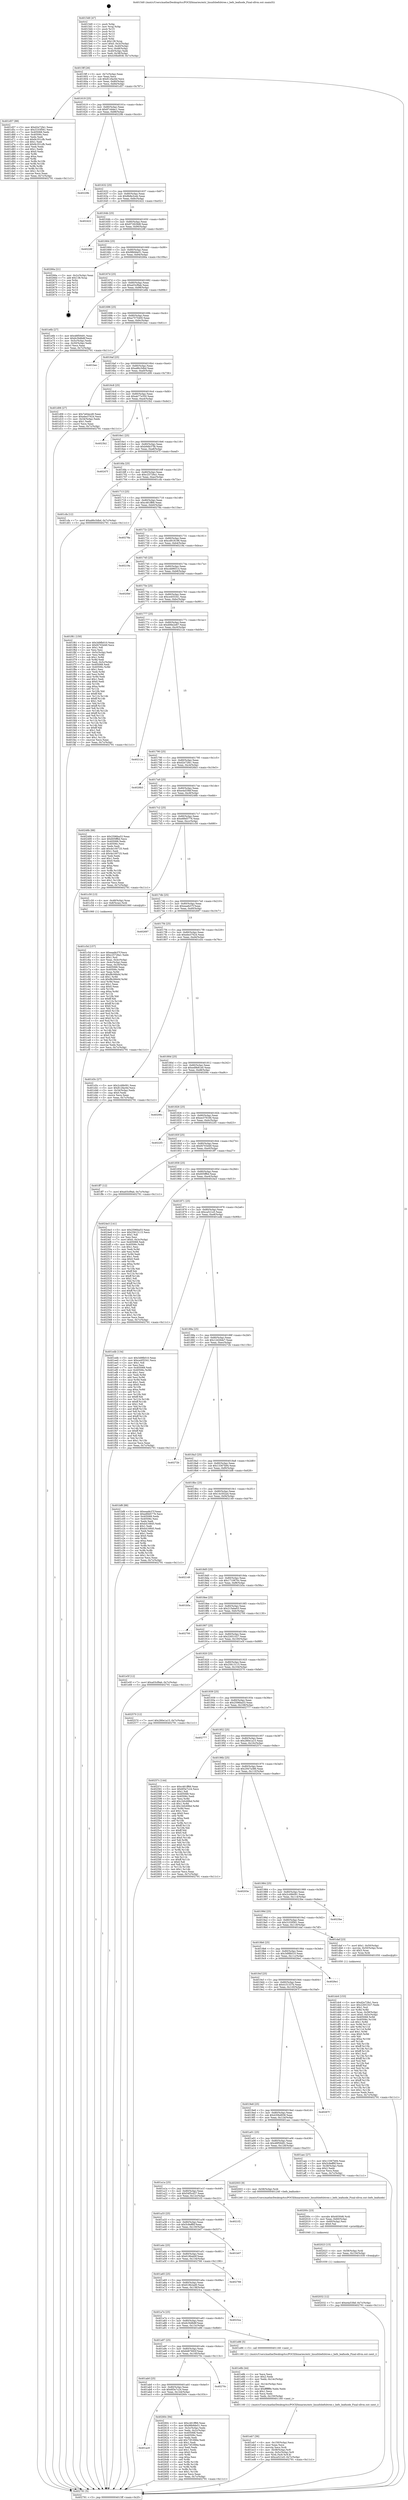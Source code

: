 digraph "0x4015d0" {
  label = "0x4015d0 (/mnt/c/Users/mathe/Desktop/tcc/POCII/binaries/extr_linuxfsbefsbtree.c_befs_leafnode_Final-ollvm.out::main(0))"
  labelloc = "t"
  node[shape=record]

  Entry [label="",width=0.3,height=0.3,shape=circle,fillcolor=black,style=filled]
  "0x4015ff" [label="{
     0x4015ff [26]\l
     | [instrs]\l
     &nbsp;&nbsp;0x4015ff \<+3\>: mov -0x7c(%rbp),%eax\l
     &nbsp;&nbsp;0x401602 \<+2\>: mov %eax,%ecx\l
     &nbsp;&nbsp;0x401604 \<+6\>: sub $0x812fac6d,%ecx\l
     &nbsp;&nbsp;0x40160a \<+3\>: mov %eax,-0x80(%rbp)\l
     &nbsp;&nbsp;0x40160d \<+6\>: mov %ecx,-0x84(%rbp)\l
     &nbsp;&nbsp;0x401613 \<+6\>: je 0000000000401d57 \<main+0x787\>\l
  }"]
  "0x401d57" [label="{
     0x401d57 [88]\l
     | [instrs]\l
     &nbsp;&nbsp;0x401d57 \<+5\>: mov $0xd2e72fe1,%eax\l
     &nbsp;&nbsp;0x401d5c \<+5\>: mov $0x3103f561,%ecx\l
     &nbsp;&nbsp;0x401d61 \<+7\>: mov 0x405068,%edx\l
     &nbsp;&nbsp;0x401d68 \<+7\>: mov 0x40506c,%esi\l
     &nbsp;&nbsp;0x401d6f \<+2\>: mov %edx,%edi\l
     &nbsp;&nbsp;0x401d71 \<+6\>: sub $0x9c351cfb,%edi\l
     &nbsp;&nbsp;0x401d77 \<+3\>: sub $0x1,%edi\l
     &nbsp;&nbsp;0x401d7a \<+6\>: add $0x9c351cfb,%edi\l
     &nbsp;&nbsp;0x401d80 \<+3\>: imul %edi,%edx\l
     &nbsp;&nbsp;0x401d83 \<+3\>: and $0x1,%edx\l
     &nbsp;&nbsp;0x401d86 \<+3\>: cmp $0x0,%edx\l
     &nbsp;&nbsp;0x401d89 \<+4\>: sete %r8b\l
     &nbsp;&nbsp;0x401d8d \<+3\>: cmp $0xa,%esi\l
     &nbsp;&nbsp;0x401d90 \<+4\>: setl %r9b\l
     &nbsp;&nbsp;0x401d94 \<+3\>: mov %r8b,%r10b\l
     &nbsp;&nbsp;0x401d97 \<+3\>: and %r9b,%r10b\l
     &nbsp;&nbsp;0x401d9a \<+3\>: xor %r9b,%r8b\l
     &nbsp;&nbsp;0x401d9d \<+3\>: or %r8b,%r10b\l
     &nbsp;&nbsp;0x401da0 \<+4\>: test $0x1,%r10b\l
     &nbsp;&nbsp;0x401da4 \<+3\>: cmovne %ecx,%eax\l
     &nbsp;&nbsp;0x401da7 \<+3\>: mov %eax,-0x7c(%rbp)\l
     &nbsp;&nbsp;0x401daa \<+5\>: jmp 0000000000402791 \<main+0x11c1\>\l
  }"]
  "0x401619" [label="{
     0x401619 [25]\l
     | [instrs]\l
     &nbsp;&nbsp;0x401619 \<+5\>: jmp 000000000040161e \<main+0x4e\>\l
     &nbsp;&nbsp;0x40161e \<+3\>: mov -0x80(%rbp),%eax\l
     &nbsp;&nbsp;0x401621 \<+5\>: sub $0x87c6dec1,%eax\l
     &nbsp;&nbsp;0x401626 \<+6\>: mov %eax,-0x88(%rbp)\l
     &nbsp;&nbsp;0x40162c \<+6\>: je 000000000040229b \<main+0xccb\>\l
  }"]
  Exit [label="",width=0.3,height=0.3,shape=circle,fillcolor=black,style=filled,peripheries=2]
  "0x40229b" [label="{
     0x40229b\l
  }", style=dashed]
  "0x401632" [label="{
     0x401632 [25]\l
     | [instrs]\l
     &nbsp;&nbsp;0x401632 \<+5\>: jmp 0000000000401637 \<main+0x67\>\l
     &nbsp;&nbsp;0x401637 \<+3\>: mov -0x80(%rbp),%eax\l
     &nbsp;&nbsp;0x40163a \<+5\>: sub $0x8b8e3ceb,%eax\l
     &nbsp;&nbsp;0x40163f \<+6\>: mov %eax,-0x8c(%rbp)\l
     &nbsp;&nbsp;0x401645 \<+6\>: je 0000000000402422 \<main+0xe52\>\l
  }"]
  "0x401ac9" [label="{
     0x401ac9\l
  }", style=dashed]
  "0x402422" [label="{
     0x402422\l
  }", style=dashed]
  "0x40164b" [label="{
     0x40164b [25]\l
     | [instrs]\l
     &nbsp;&nbsp;0x40164b \<+5\>: jmp 0000000000401650 \<main+0x80\>\l
     &nbsp;&nbsp;0x401650 \<+3\>: mov -0x80(%rbp),%eax\l
     &nbsp;&nbsp;0x401653 \<+5\>: sub $0x972829d8,%eax\l
     &nbsp;&nbsp;0x401658 \<+6\>: mov %eax,-0x90(%rbp)\l
     &nbsp;&nbsp;0x40165e \<+6\>: je 000000000040228f \<main+0xcbf\>\l
  }"]
  "0x40260c" [label="{
     0x40260c [94]\l
     | [instrs]\l
     &nbsp;&nbsp;0x40260c \<+5\>: mov $0xc461ff66,%eax\l
     &nbsp;&nbsp;0x402611 \<+5\>: mov $0x98b9de51,%ecx\l
     &nbsp;&nbsp;0x402616 \<+3\>: mov -0x3c(%rbp),%edx\l
     &nbsp;&nbsp;0x402619 \<+3\>: mov %edx,-0x2c(%rbp)\l
     &nbsp;&nbsp;0x40261c \<+7\>: mov 0x405068,%edx\l
     &nbsp;&nbsp;0x402623 \<+7\>: mov 0x40506c,%esi\l
     &nbsp;&nbsp;0x40262a \<+2\>: mov %edx,%edi\l
     &nbsp;&nbsp;0x40262c \<+6\>: add $0x73f1996e,%edi\l
     &nbsp;&nbsp;0x402632 \<+3\>: sub $0x1,%edi\l
     &nbsp;&nbsp;0x402635 \<+6\>: sub $0x73f1996e,%edi\l
     &nbsp;&nbsp;0x40263b \<+3\>: imul %edi,%edx\l
     &nbsp;&nbsp;0x40263e \<+3\>: and $0x1,%edx\l
     &nbsp;&nbsp;0x402641 \<+3\>: cmp $0x0,%edx\l
     &nbsp;&nbsp;0x402644 \<+4\>: sete %r8b\l
     &nbsp;&nbsp;0x402648 \<+3\>: cmp $0xa,%esi\l
     &nbsp;&nbsp;0x40264b \<+4\>: setl %r9b\l
     &nbsp;&nbsp;0x40264f \<+3\>: mov %r8b,%r10b\l
     &nbsp;&nbsp;0x402652 \<+3\>: and %r9b,%r10b\l
     &nbsp;&nbsp;0x402655 \<+3\>: xor %r9b,%r8b\l
     &nbsp;&nbsp;0x402658 \<+3\>: or %r8b,%r10b\l
     &nbsp;&nbsp;0x40265b \<+4\>: test $0x1,%r10b\l
     &nbsp;&nbsp;0x40265f \<+3\>: cmovne %ecx,%eax\l
     &nbsp;&nbsp;0x402662 \<+3\>: mov %eax,-0x7c(%rbp)\l
     &nbsp;&nbsp;0x402665 \<+5\>: jmp 0000000000402791 \<main+0x11c1\>\l
  }"]
  "0x40228f" [label="{
     0x40228f\l
  }", style=dashed]
  "0x401664" [label="{
     0x401664 [25]\l
     | [instrs]\l
     &nbsp;&nbsp;0x401664 \<+5\>: jmp 0000000000401669 \<main+0x99\>\l
     &nbsp;&nbsp;0x401669 \<+3\>: mov -0x80(%rbp),%eax\l
     &nbsp;&nbsp;0x40166c \<+5\>: sub $0x98b9de51,%eax\l
     &nbsp;&nbsp;0x401671 \<+6\>: mov %eax,-0x94(%rbp)\l
     &nbsp;&nbsp;0x401677 \<+6\>: je 000000000040266a \<main+0x109a\>\l
  }"]
  "0x401ab0" [label="{
     0x401ab0 [25]\l
     | [instrs]\l
     &nbsp;&nbsp;0x401ab0 \<+5\>: jmp 0000000000401ab5 \<main+0x4e5\>\l
     &nbsp;&nbsp;0x401ab5 \<+3\>: mov -0x80(%rbp),%eax\l
     &nbsp;&nbsp;0x401ab8 \<+5\>: sub $0x6f3e7c24,%eax\l
     &nbsp;&nbsp;0x401abd \<+6\>: mov %eax,-0x144(%rbp)\l
     &nbsp;&nbsp;0x401ac3 \<+6\>: je 000000000040260c \<main+0x103c\>\l
  }"]
  "0x40266a" [label="{
     0x40266a [21]\l
     | [instrs]\l
     &nbsp;&nbsp;0x40266a \<+3\>: mov -0x2c(%rbp),%eax\l
     &nbsp;&nbsp;0x40266d \<+7\>: add $0x138,%rsp\l
     &nbsp;&nbsp;0x402674 \<+1\>: pop %rbx\l
     &nbsp;&nbsp;0x402675 \<+2\>: pop %r12\l
     &nbsp;&nbsp;0x402677 \<+2\>: pop %r13\l
     &nbsp;&nbsp;0x402679 \<+2\>: pop %r14\l
     &nbsp;&nbsp;0x40267b \<+2\>: pop %r15\l
     &nbsp;&nbsp;0x40267d \<+1\>: pop %rbp\l
     &nbsp;&nbsp;0x40267e \<+1\>: ret\l
  }"]
  "0x40167d" [label="{
     0x40167d [25]\l
     | [instrs]\l
     &nbsp;&nbsp;0x40167d \<+5\>: jmp 0000000000401682 \<main+0xb2\>\l
     &nbsp;&nbsp;0x401682 \<+3\>: mov -0x80(%rbp),%eax\l
     &nbsp;&nbsp;0x401685 \<+5\>: sub $0xa03cf9ab,%eax\l
     &nbsp;&nbsp;0x40168a \<+6\>: mov %eax,-0x98(%rbp)\l
     &nbsp;&nbsp;0x401690 \<+6\>: je 0000000000401e6b \<main+0x89b\>\l
  }"]
  "0x40270c" [label="{
     0x40270c\l
  }", style=dashed]
  "0x401e6b" [label="{
     0x401e6b [27]\l
     | [instrs]\l
     &nbsp;&nbsp;0x401e6b \<+5\>: mov $0x48f59491,%eax\l
     &nbsp;&nbsp;0x401e70 \<+5\>: mov $0x6c5b8b8f,%ecx\l
     &nbsp;&nbsp;0x401e75 \<+3\>: mov -0x5c(%rbp),%edx\l
     &nbsp;&nbsp;0x401e78 \<+3\>: cmp -0x50(%rbp),%edx\l
     &nbsp;&nbsp;0x401e7b \<+3\>: cmovl %ecx,%eax\l
     &nbsp;&nbsp;0x401e7e \<+3\>: mov %eax,-0x7c(%rbp)\l
     &nbsp;&nbsp;0x401e81 \<+5\>: jmp 0000000000402791 \<main+0x11c1\>\l
  }"]
  "0x401696" [label="{
     0x401696 [25]\l
     | [instrs]\l
     &nbsp;&nbsp;0x401696 \<+5\>: jmp 000000000040169b \<main+0xcb\>\l
     &nbsp;&nbsp;0x40169b \<+3\>: mov -0x80(%rbp),%eax\l
     &nbsp;&nbsp;0x40169e \<+5\>: sub $0xa7575400,%eax\l
     &nbsp;&nbsp;0x4016a3 \<+6\>: mov %eax,-0x9c(%rbp)\l
     &nbsp;&nbsp;0x4016a9 \<+6\>: je 0000000000401bec \<main+0x61c\>\l
  }"]
  "0x402032" [label="{
     0x402032 [12]\l
     | [instrs]\l
     &nbsp;&nbsp;0x402032 \<+7\>: movl $0xe4a53fef,-0x7c(%rbp)\l
     &nbsp;&nbsp;0x402039 \<+5\>: jmp 0000000000402791 \<main+0x11c1\>\l
  }"]
  "0x401bec" [label="{
     0x401bec\l
  }", style=dashed]
  "0x4016af" [label="{
     0x4016af [25]\l
     | [instrs]\l
     &nbsp;&nbsp;0x4016af \<+5\>: jmp 00000000004016b4 \<main+0xe4\>\l
     &nbsp;&nbsp;0x4016b4 \<+3\>: mov -0x80(%rbp),%eax\l
     &nbsp;&nbsp;0x4016b7 \<+5\>: sub $0xa86c5dbd,%eax\l
     &nbsp;&nbsp;0x4016bc \<+6\>: mov %eax,-0xa0(%rbp)\l
     &nbsp;&nbsp;0x4016c2 \<+6\>: je 0000000000401d06 \<main+0x736\>\l
  }"]
  "0x402023" [label="{
     0x402023 [15]\l
     | [instrs]\l
     &nbsp;&nbsp;0x402023 \<+4\>: mov -0x58(%rbp),%rdi\l
     &nbsp;&nbsp;0x402027 \<+6\>: mov %eax,-0x154(%rbp)\l
     &nbsp;&nbsp;0x40202d \<+5\>: call 0000000000401030 \<free@plt\>\l
     | [calls]\l
     &nbsp;&nbsp;0x401030 \{1\} (unknown)\l
  }"]
  "0x401d06" [label="{
     0x401d06 [27]\l
     | [instrs]\l
     &nbsp;&nbsp;0x401d06 \<+5\>: mov $0x7e64ecd0,%eax\l
     &nbsp;&nbsp;0x401d0b \<+5\>: mov $0xebe37624,%ecx\l
     &nbsp;&nbsp;0x401d10 \<+3\>: mov -0x34(%rbp),%edx\l
     &nbsp;&nbsp;0x401d13 \<+3\>: cmp $0x1,%edx\l
     &nbsp;&nbsp;0x401d16 \<+3\>: cmovl %ecx,%eax\l
     &nbsp;&nbsp;0x401d19 \<+3\>: mov %eax,-0x7c(%rbp)\l
     &nbsp;&nbsp;0x401d1c \<+5\>: jmp 0000000000402791 \<main+0x11c1\>\l
  }"]
  "0x4016c8" [label="{
     0x4016c8 [25]\l
     | [instrs]\l
     &nbsp;&nbsp;0x4016c8 \<+5\>: jmp 00000000004016cd \<main+0xfd\>\l
     &nbsp;&nbsp;0x4016cd \<+3\>: mov -0x80(%rbp),%eax\l
     &nbsp;&nbsp;0x4016d0 \<+5\>: sub $0xab77e350,%eax\l
     &nbsp;&nbsp;0x4016d5 \<+6\>: mov %eax,-0xa4(%rbp)\l
     &nbsp;&nbsp;0x4016db \<+6\>: je 00000000004023b2 \<main+0xde2\>\l
  }"]
  "0x40200c" [label="{
     0x40200c [23]\l
     | [instrs]\l
     &nbsp;&nbsp;0x40200c \<+10\>: movabs $0x4030d6,%rdi\l
     &nbsp;&nbsp;0x402016 \<+3\>: mov %eax,-0x60(%rbp)\l
     &nbsp;&nbsp;0x402019 \<+3\>: mov -0x60(%rbp),%esi\l
     &nbsp;&nbsp;0x40201c \<+2\>: mov $0x0,%al\l
     &nbsp;&nbsp;0x40201e \<+5\>: call 0000000000401040 \<printf@plt\>\l
     | [calls]\l
     &nbsp;&nbsp;0x401040 \{1\} (unknown)\l
  }"]
  "0x4023b2" [label="{
     0x4023b2\l
  }", style=dashed]
  "0x4016e1" [label="{
     0x4016e1 [25]\l
     | [instrs]\l
     &nbsp;&nbsp;0x4016e1 \<+5\>: jmp 00000000004016e6 \<main+0x116\>\l
     &nbsp;&nbsp;0x4016e6 \<+3\>: mov -0x80(%rbp),%eax\l
     &nbsp;&nbsp;0x4016e9 \<+5\>: sub $0xb9db37fb,%eax\l
     &nbsp;&nbsp;0x4016ee \<+6\>: mov %eax,-0xa8(%rbp)\l
     &nbsp;&nbsp;0x4016f4 \<+6\>: je 000000000040247f \<main+0xeaf\>\l
  }"]
  "0x401eb7" [label="{
     0x401eb7 [36]\l
     | [instrs]\l
     &nbsp;&nbsp;0x401eb7 \<+6\>: mov -0x150(%rbp),%ecx\l
     &nbsp;&nbsp;0x401ebd \<+3\>: imul %eax,%ecx\l
     &nbsp;&nbsp;0x401ec0 \<+3\>: movslq %ecx,%rdi\l
     &nbsp;&nbsp;0x401ec3 \<+4\>: mov -0x58(%rbp),%r8\l
     &nbsp;&nbsp;0x401ec7 \<+4\>: movslq -0x5c(%rbp),%r9\l
     &nbsp;&nbsp;0x401ecb \<+4\>: mov %rdi,(%r8,%r9,8)\l
     &nbsp;&nbsp;0x401ecf \<+7\>: movl $0xca521e5,-0x7c(%rbp)\l
     &nbsp;&nbsp;0x401ed6 \<+5\>: jmp 0000000000402791 \<main+0x11c1\>\l
  }"]
  "0x40247f" [label="{
     0x40247f\l
  }", style=dashed]
  "0x4016fa" [label="{
     0x4016fa [25]\l
     | [instrs]\l
     &nbsp;&nbsp;0x4016fa \<+5\>: jmp 00000000004016ff \<main+0x12f\>\l
     &nbsp;&nbsp;0x4016ff \<+3\>: mov -0x80(%rbp),%eax\l
     &nbsp;&nbsp;0x401702 \<+5\>: sub $0xc25726a1,%eax\l
     &nbsp;&nbsp;0x401707 \<+6\>: mov %eax,-0xac(%rbp)\l
     &nbsp;&nbsp;0x40170d \<+6\>: je 0000000000401cfa \<main+0x72a\>\l
  }"]
  "0x401e8b" [label="{
     0x401e8b [44]\l
     | [instrs]\l
     &nbsp;&nbsp;0x401e8b \<+2\>: xor %ecx,%ecx\l
     &nbsp;&nbsp;0x401e8d \<+5\>: mov $0x2,%edx\l
     &nbsp;&nbsp;0x401e92 \<+6\>: mov %edx,-0x14c(%rbp)\l
     &nbsp;&nbsp;0x401e98 \<+1\>: cltd\l
     &nbsp;&nbsp;0x401e99 \<+6\>: mov -0x14c(%rbp),%esi\l
     &nbsp;&nbsp;0x401e9f \<+2\>: idiv %esi\l
     &nbsp;&nbsp;0x401ea1 \<+6\>: imul $0xfffffffe,%edx,%edx\l
     &nbsp;&nbsp;0x401ea7 \<+3\>: sub $0x1,%ecx\l
     &nbsp;&nbsp;0x401eaa \<+2\>: sub %ecx,%edx\l
     &nbsp;&nbsp;0x401eac \<+6\>: mov %edx,-0x150(%rbp)\l
     &nbsp;&nbsp;0x401eb2 \<+5\>: call 0000000000401160 \<next_i\>\l
     | [calls]\l
     &nbsp;&nbsp;0x401160 \{1\} (/mnt/c/Users/mathe/Desktop/tcc/POCII/binaries/extr_linuxfsbefsbtree.c_befs_leafnode_Final-ollvm.out::next_i)\l
  }"]
  "0x401cfa" [label="{
     0x401cfa [12]\l
     | [instrs]\l
     &nbsp;&nbsp;0x401cfa \<+7\>: movl $0xa86c5dbd,-0x7c(%rbp)\l
     &nbsp;&nbsp;0x401d01 \<+5\>: jmp 0000000000402791 \<main+0x11c1\>\l
  }"]
  "0x401713" [label="{
     0x401713 [25]\l
     | [instrs]\l
     &nbsp;&nbsp;0x401713 \<+5\>: jmp 0000000000401718 \<main+0x148\>\l
     &nbsp;&nbsp;0x401718 \<+3\>: mov -0x80(%rbp),%eax\l
     &nbsp;&nbsp;0x40171b \<+5\>: sub $0xc461ff66,%eax\l
     &nbsp;&nbsp;0x401720 \<+6\>: mov %eax,-0xb0(%rbp)\l
     &nbsp;&nbsp;0x401726 \<+6\>: je 000000000040278a \<main+0x11ba\>\l
  }"]
  "0x401a97" [label="{
     0x401a97 [25]\l
     | [instrs]\l
     &nbsp;&nbsp;0x401a97 \<+5\>: jmp 0000000000401a9c \<main+0x4cc\>\l
     &nbsp;&nbsp;0x401a9c \<+3\>: mov -0x80(%rbp),%eax\l
     &nbsp;&nbsp;0x401a9f \<+5\>: sub $0x6d67692f,%eax\l
     &nbsp;&nbsp;0x401aa4 \<+6\>: mov %eax,-0x140(%rbp)\l
     &nbsp;&nbsp;0x401aaa \<+6\>: je 000000000040270c \<main+0x113c\>\l
  }"]
  "0x40278a" [label="{
     0x40278a\l
  }", style=dashed]
  "0x40172c" [label="{
     0x40172c [25]\l
     | [instrs]\l
     &nbsp;&nbsp;0x40172c \<+5\>: jmp 0000000000401731 \<main+0x161\>\l
     &nbsp;&nbsp;0x401731 \<+3\>: mov -0x80(%rbp),%eax\l
     &nbsp;&nbsp;0x401734 \<+5\>: sub $0xcd918196,%eax\l
     &nbsp;&nbsp;0x401739 \<+6\>: mov %eax,-0xb4(%rbp)\l
     &nbsp;&nbsp;0x40173f \<+6\>: je 000000000040219a \<main+0xbca\>\l
  }"]
  "0x401e86" [label="{
     0x401e86 [5]\l
     | [instrs]\l
     &nbsp;&nbsp;0x401e86 \<+5\>: call 0000000000401160 \<next_i\>\l
     | [calls]\l
     &nbsp;&nbsp;0x401160 \{1\} (/mnt/c/Users/mathe/Desktop/tcc/POCII/binaries/extr_linuxfsbefsbtree.c_befs_leafnode_Final-ollvm.out::next_i)\l
  }"]
  "0x40219a" [label="{
     0x40219a\l
  }", style=dashed]
  "0x401745" [label="{
     0x401745 [25]\l
     | [instrs]\l
     &nbsp;&nbsp;0x401745 \<+5\>: jmp 000000000040174a \<main+0x17a\>\l
     &nbsp;&nbsp;0x40174a \<+3\>: mov -0x80(%rbp),%eax\l
     &nbsp;&nbsp;0x40174d \<+5\>: sub $0xcdd96514,%eax\l
     &nbsp;&nbsp;0x401752 \<+6\>: mov %eax,-0xb8(%rbp)\l
     &nbsp;&nbsp;0x401758 \<+6\>: je 00000000004020bf \<main+0xaef\>\l
  }"]
  "0x401a7e" [label="{
     0x401a7e [25]\l
     | [instrs]\l
     &nbsp;&nbsp;0x401a7e \<+5\>: jmp 0000000000401a83 \<main+0x4b3\>\l
     &nbsp;&nbsp;0x401a83 \<+3\>: mov -0x80(%rbp),%eax\l
     &nbsp;&nbsp;0x401a86 \<+5\>: sub $0x6c5b8b8f,%eax\l
     &nbsp;&nbsp;0x401a8b \<+6\>: mov %eax,-0x13c(%rbp)\l
     &nbsp;&nbsp;0x401a91 \<+6\>: je 0000000000401e86 \<main+0x8b6\>\l
  }"]
  "0x4020bf" [label="{
     0x4020bf\l
  }", style=dashed]
  "0x40175e" [label="{
     0x40175e [25]\l
     | [instrs]\l
     &nbsp;&nbsp;0x40175e \<+5\>: jmp 0000000000401763 \<main+0x193\>\l
     &nbsp;&nbsp;0x401763 \<+3\>: mov -0x80(%rbp),%eax\l
     &nbsp;&nbsp;0x401766 \<+5\>: sub $0xce455341,%eax\l
     &nbsp;&nbsp;0x40176b \<+6\>: mov %eax,-0xbc(%rbp)\l
     &nbsp;&nbsp;0x401771 \<+6\>: je 0000000000401f61 \<main+0x991\>\l
  }"]
  "0x4023ca" [label="{
     0x4023ca\l
  }", style=dashed]
  "0x401f61" [label="{
     0x401f61 [150]\l
     | [instrs]\l
     &nbsp;&nbsp;0x401f61 \<+5\>: mov $0x3d9fb010,%eax\l
     &nbsp;&nbsp;0x401f66 \<+5\>: mov $0xf4703d49,%ecx\l
     &nbsp;&nbsp;0x401f6b \<+2\>: mov $0x1,%dl\l
     &nbsp;&nbsp;0x401f6d \<+2\>: xor %esi,%esi\l
     &nbsp;&nbsp;0x401f6f \<+3\>: mov -0x5c(%rbp),%edi\l
     &nbsp;&nbsp;0x401f72 \<+3\>: mov %esi,%r8d\l
     &nbsp;&nbsp;0x401f75 \<+4\>: sub $0x1,%r8d\l
     &nbsp;&nbsp;0x401f79 \<+3\>: sub %r8d,%edi\l
     &nbsp;&nbsp;0x401f7c \<+3\>: mov %edi,-0x5c(%rbp)\l
     &nbsp;&nbsp;0x401f7f \<+7\>: mov 0x405068,%edi\l
     &nbsp;&nbsp;0x401f86 \<+8\>: mov 0x40506c,%r8d\l
     &nbsp;&nbsp;0x401f8e \<+3\>: sub $0x1,%esi\l
     &nbsp;&nbsp;0x401f91 \<+3\>: mov %edi,%r9d\l
     &nbsp;&nbsp;0x401f94 \<+3\>: add %esi,%r9d\l
     &nbsp;&nbsp;0x401f97 \<+4\>: imul %r9d,%edi\l
     &nbsp;&nbsp;0x401f9b \<+3\>: and $0x1,%edi\l
     &nbsp;&nbsp;0x401f9e \<+3\>: cmp $0x0,%edi\l
     &nbsp;&nbsp;0x401fa1 \<+4\>: sete %r10b\l
     &nbsp;&nbsp;0x401fa5 \<+4\>: cmp $0xa,%r8d\l
     &nbsp;&nbsp;0x401fa9 \<+4\>: setl %r11b\l
     &nbsp;&nbsp;0x401fad \<+3\>: mov %r10b,%bl\l
     &nbsp;&nbsp;0x401fb0 \<+3\>: xor $0xff,%bl\l
     &nbsp;&nbsp;0x401fb3 \<+3\>: mov %r11b,%r14b\l
     &nbsp;&nbsp;0x401fb6 \<+4\>: xor $0xff,%r14b\l
     &nbsp;&nbsp;0x401fba \<+3\>: xor $0x1,%dl\l
     &nbsp;&nbsp;0x401fbd \<+3\>: mov %bl,%r15b\l
     &nbsp;&nbsp;0x401fc0 \<+4\>: and $0xff,%r15b\l
     &nbsp;&nbsp;0x401fc4 \<+3\>: and %dl,%r10b\l
     &nbsp;&nbsp;0x401fc7 \<+3\>: mov %r14b,%r12b\l
     &nbsp;&nbsp;0x401fca \<+4\>: and $0xff,%r12b\l
     &nbsp;&nbsp;0x401fce \<+3\>: and %dl,%r11b\l
     &nbsp;&nbsp;0x401fd1 \<+3\>: or %r10b,%r15b\l
     &nbsp;&nbsp;0x401fd4 \<+3\>: or %r11b,%r12b\l
     &nbsp;&nbsp;0x401fd7 \<+3\>: xor %r12b,%r15b\l
     &nbsp;&nbsp;0x401fda \<+3\>: or %r14b,%bl\l
     &nbsp;&nbsp;0x401fdd \<+3\>: xor $0xff,%bl\l
     &nbsp;&nbsp;0x401fe0 \<+3\>: or $0x1,%dl\l
     &nbsp;&nbsp;0x401fe3 \<+2\>: and %dl,%bl\l
     &nbsp;&nbsp;0x401fe5 \<+3\>: or %bl,%r15b\l
     &nbsp;&nbsp;0x401fe8 \<+4\>: test $0x1,%r15b\l
     &nbsp;&nbsp;0x401fec \<+3\>: cmovne %ecx,%eax\l
     &nbsp;&nbsp;0x401fef \<+3\>: mov %eax,-0x7c(%rbp)\l
     &nbsp;&nbsp;0x401ff2 \<+5\>: jmp 0000000000402791 \<main+0x11c1\>\l
  }"]
  "0x401777" [label="{
     0x401777 [25]\l
     | [instrs]\l
     &nbsp;&nbsp;0x401777 \<+5\>: jmp 000000000040177c \<main+0x1ac\>\l
     &nbsp;&nbsp;0x40177c \<+3\>: mov -0x80(%rbp),%eax\l
     &nbsp;&nbsp;0x40177f \<+5\>: sub $0xd06e2e67,%eax\l
     &nbsp;&nbsp;0x401784 \<+6\>: mov %eax,-0xc0(%rbp)\l
     &nbsp;&nbsp;0x40178a \<+6\>: je 000000000040212e \<main+0xb5e\>\l
  }"]
  "0x401a65" [label="{
     0x401a65 [25]\l
     | [instrs]\l
     &nbsp;&nbsp;0x401a65 \<+5\>: jmp 0000000000401a6a \<main+0x49a\>\l
     &nbsp;&nbsp;0x401a6a \<+3\>: mov -0x80(%rbp),%eax\l
     &nbsp;&nbsp;0x401a6d \<+5\>: sub $0x618b2ad0,%eax\l
     &nbsp;&nbsp;0x401a72 \<+6\>: mov %eax,-0x138(%rbp)\l
     &nbsp;&nbsp;0x401a78 \<+6\>: je 00000000004023ca \<main+0xdfa\>\l
  }"]
  "0x40212e" [label="{
     0x40212e\l
  }", style=dashed]
  "0x401790" [label="{
     0x401790 [25]\l
     | [instrs]\l
     &nbsp;&nbsp;0x401790 \<+5\>: jmp 0000000000401795 \<main+0x1c5\>\l
     &nbsp;&nbsp;0x401795 \<+3\>: mov -0x80(%rbp),%eax\l
     &nbsp;&nbsp;0x401798 \<+5\>: sub $0xd2e72fe1,%eax\l
     &nbsp;&nbsp;0x40179d \<+6\>: mov %eax,-0xc4(%rbp)\l
     &nbsp;&nbsp;0x4017a3 \<+6\>: je 00000000004026b3 \<main+0x10e3\>\l
  }"]
  "0x402766" [label="{
     0x402766\l
  }", style=dashed]
  "0x4026b3" [label="{
     0x4026b3\l
  }", style=dashed]
  "0x4017a9" [label="{
     0x4017a9 [25]\l
     | [instrs]\l
     &nbsp;&nbsp;0x4017a9 \<+5\>: jmp 00000000004017ae \<main+0x1de\>\l
     &nbsp;&nbsp;0x4017ae \<+3\>: mov -0x80(%rbp),%eax\l
     &nbsp;&nbsp;0x4017b1 \<+5\>: sub $0xe4a53fef,%eax\l
     &nbsp;&nbsp;0x4017b6 \<+6\>: mov %eax,-0xc8(%rbp)\l
     &nbsp;&nbsp;0x4017bc \<+6\>: je 000000000040248b \<main+0xebb\>\l
  }"]
  "0x401a4c" [label="{
     0x401a4c [25]\l
     | [instrs]\l
     &nbsp;&nbsp;0x401a4c \<+5\>: jmp 0000000000401a51 \<main+0x481\>\l
     &nbsp;&nbsp;0x401a51 \<+3\>: mov -0x80(%rbp),%eax\l
     &nbsp;&nbsp;0x401a54 \<+5\>: sub $0x6186ab0f,%eax\l
     &nbsp;&nbsp;0x401a59 \<+6\>: mov %eax,-0x134(%rbp)\l
     &nbsp;&nbsp;0x401a5f \<+6\>: je 0000000000402766 \<main+0x1196\>\l
  }"]
  "0x40248b" [label="{
     0x40248b [88]\l
     | [instrs]\l
     &nbsp;&nbsp;0x40248b \<+5\>: mov $0x2596ba53,%eax\l
     &nbsp;&nbsp;0x402490 \<+5\>: mov $0x605ff6d,%ecx\l
     &nbsp;&nbsp;0x402495 \<+7\>: mov 0x405068,%edx\l
     &nbsp;&nbsp;0x40249c \<+7\>: mov 0x40506c,%esi\l
     &nbsp;&nbsp;0x4024a3 \<+2\>: mov %edx,%edi\l
     &nbsp;&nbsp;0x4024a5 \<+6\>: add $0x4e100725,%edi\l
     &nbsp;&nbsp;0x4024ab \<+3\>: sub $0x1,%edi\l
     &nbsp;&nbsp;0x4024ae \<+6\>: sub $0x4e100725,%edi\l
     &nbsp;&nbsp;0x4024b4 \<+3\>: imul %edi,%edx\l
     &nbsp;&nbsp;0x4024b7 \<+3\>: and $0x1,%edx\l
     &nbsp;&nbsp;0x4024ba \<+3\>: cmp $0x0,%edx\l
     &nbsp;&nbsp;0x4024bd \<+4\>: sete %r8b\l
     &nbsp;&nbsp;0x4024c1 \<+3\>: cmp $0xa,%esi\l
     &nbsp;&nbsp;0x4024c4 \<+4\>: setl %r9b\l
     &nbsp;&nbsp;0x4024c8 \<+3\>: mov %r8b,%r10b\l
     &nbsp;&nbsp;0x4024cb \<+3\>: and %r9b,%r10b\l
     &nbsp;&nbsp;0x4024ce \<+3\>: xor %r9b,%r8b\l
     &nbsp;&nbsp;0x4024d1 \<+3\>: or %r8b,%r10b\l
     &nbsp;&nbsp;0x4024d4 \<+4\>: test $0x1,%r10b\l
     &nbsp;&nbsp;0x4024d8 \<+3\>: cmovne %ecx,%eax\l
     &nbsp;&nbsp;0x4024db \<+3\>: mov %eax,-0x7c(%rbp)\l
     &nbsp;&nbsp;0x4024de \<+5\>: jmp 0000000000402791 \<main+0x11c1\>\l
  }"]
  "0x4017c2" [label="{
     0x4017c2 [25]\l
     | [instrs]\l
     &nbsp;&nbsp;0x4017c2 \<+5\>: jmp 00000000004017c7 \<main+0x1f7\>\l
     &nbsp;&nbsp;0x4017c7 \<+3\>: mov -0x80(%rbp),%eax\l
     &nbsp;&nbsp;0x4017ca \<+5\>: sub $0xe89d5776,%eax\l
     &nbsp;&nbsp;0x4017cf \<+6\>: mov %eax,-0xcc(%rbp)\l
     &nbsp;&nbsp;0x4017d5 \<+6\>: je 0000000000401c50 \<main+0x680\>\l
  }"]
  "0x401b07" [label="{
     0x401b07\l
  }", style=dashed]
  "0x401c50" [label="{
     0x401c50 [13]\l
     | [instrs]\l
     &nbsp;&nbsp;0x401c50 \<+4\>: mov -0x48(%rbp),%rax\l
     &nbsp;&nbsp;0x401c54 \<+4\>: mov 0x8(%rax),%rdi\l
     &nbsp;&nbsp;0x401c58 \<+5\>: call 0000000000401060 \<atoi@plt\>\l
     | [calls]\l
     &nbsp;&nbsp;0x401060 \{1\} (unknown)\l
  }"]
  "0x4017db" [label="{
     0x4017db [25]\l
     | [instrs]\l
     &nbsp;&nbsp;0x4017db \<+5\>: jmp 00000000004017e0 \<main+0x210\>\l
     &nbsp;&nbsp;0x4017e0 \<+3\>: mov -0x80(%rbp),%eax\l
     &nbsp;&nbsp;0x4017e3 \<+5\>: sub $0xeaafe37f,%eax\l
     &nbsp;&nbsp;0x4017e8 \<+6\>: mov %eax,-0xd0(%rbp)\l
     &nbsp;&nbsp;0x4017ee \<+6\>: je 0000000000402697 \<main+0x10c7\>\l
  }"]
  "0x401a33" [label="{
     0x401a33 [25]\l
     | [instrs]\l
     &nbsp;&nbsp;0x401a33 \<+5\>: jmp 0000000000401a38 \<main+0x468\>\l
     &nbsp;&nbsp;0x401a38 \<+3\>: mov -0x80(%rbp),%eax\l
     &nbsp;&nbsp;0x401a3b \<+5\>: sub $0x5c8eff0f,%eax\l
     &nbsp;&nbsp;0x401a40 \<+6\>: mov %eax,-0x130(%rbp)\l
     &nbsp;&nbsp;0x401a46 \<+6\>: je 0000000000401b07 \<main+0x537\>\l
  }"]
  "0x402697" [label="{
     0x402697\l
  }", style=dashed]
  "0x4017f4" [label="{
     0x4017f4 [25]\l
     | [instrs]\l
     &nbsp;&nbsp;0x4017f4 \<+5\>: jmp 00000000004017f9 \<main+0x229\>\l
     &nbsp;&nbsp;0x4017f9 \<+3\>: mov -0x80(%rbp),%eax\l
     &nbsp;&nbsp;0x4017fc \<+5\>: sub $0xebe37624,%eax\l
     &nbsp;&nbsp;0x401801 \<+6\>: mov %eax,-0xd4(%rbp)\l
     &nbsp;&nbsp;0x401807 \<+6\>: je 0000000000401d3c \<main+0x76c\>\l
  }"]
  "0x4021f2" [label="{
     0x4021f2\l
  }", style=dashed]
  "0x401d3c" [label="{
     0x401d3c [27]\l
     | [instrs]\l
     &nbsp;&nbsp;0x401d3c \<+5\>: mov $0x2c49b091,%eax\l
     &nbsp;&nbsp;0x401d41 \<+5\>: mov $0x812fac6d,%ecx\l
     &nbsp;&nbsp;0x401d46 \<+3\>: mov -0x34(%rbp),%edx\l
     &nbsp;&nbsp;0x401d49 \<+3\>: cmp $0x0,%edx\l
     &nbsp;&nbsp;0x401d4c \<+3\>: cmove %ecx,%eax\l
     &nbsp;&nbsp;0x401d4f \<+3\>: mov %eax,-0x7c(%rbp)\l
     &nbsp;&nbsp;0x401d52 \<+5\>: jmp 0000000000402791 \<main+0x11c1\>\l
  }"]
  "0x40180d" [label="{
     0x40180d [25]\l
     | [instrs]\l
     &nbsp;&nbsp;0x40180d \<+5\>: jmp 0000000000401812 \<main+0x242\>\l
     &nbsp;&nbsp;0x401812 \<+3\>: mov -0x80(%rbp),%eax\l
     &nbsp;&nbsp;0x401815 \<+5\>: sub $0xed9b81e0,%eax\l
     &nbsp;&nbsp;0x40181a \<+6\>: mov %eax,-0xd8(%rbp)\l
     &nbsp;&nbsp;0x401820 \<+6\>: je 000000000040206c \<main+0xa9c\>\l
  }"]
  "0x401a1a" [label="{
     0x401a1a [25]\l
     | [instrs]\l
     &nbsp;&nbsp;0x401a1a \<+5\>: jmp 0000000000401a1f \<main+0x44f\>\l
     &nbsp;&nbsp;0x401a1f \<+3\>: mov -0x80(%rbp),%eax\l
     &nbsp;&nbsp;0x401a22 \<+5\>: sub $0x54f5cd37,%eax\l
     &nbsp;&nbsp;0x401a27 \<+6\>: mov %eax,-0x12c(%rbp)\l
     &nbsp;&nbsp;0x401a2d \<+6\>: je 00000000004021f2 \<main+0xc22\>\l
  }"]
  "0x40206c" [label="{
     0x40206c\l
  }", style=dashed]
  "0x401826" [label="{
     0x401826 [25]\l
     | [instrs]\l
     &nbsp;&nbsp;0x401826 \<+5\>: jmp 000000000040182b \<main+0x25b\>\l
     &nbsp;&nbsp;0x40182b \<+3\>: mov -0x80(%rbp),%eax\l
     &nbsp;&nbsp;0x40182e \<+5\>: sub $0xee379166,%eax\l
     &nbsp;&nbsp;0x401833 \<+6\>: mov %eax,-0xdc(%rbp)\l
     &nbsp;&nbsp;0x401839 \<+6\>: je 00000000004022f3 \<main+0xd23\>\l
  }"]
  "0x402003" [label="{
     0x402003 [9]\l
     | [instrs]\l
     &nbsp;&nbsp;0x402003 \<+4\>: mov -0x58(%rbp),%rdi\l
     &nbsp;&nbsp;0x402007 \<+5\>: call 0000000000401240 \<befs_leafnode\>\l
     | [calls]\l
     &nbsp;&nbsp;0x401240 \{1\} (/mnt/c/Users/mathe/Desktop/tcc/POCII/binaries/extr_linuxfsbefsbtree.c_befs_leafnode_Final-ollvm.out::befs_leafnode)\l
  }"]
  "0x4022f3" [label="{
     0x4022f3\l
  }", style=dashed]
  "0x40183f" [label="{
     0x40183f [25]\l
     | [instrs]\l
     &nbsp;&nbsp;0x40183f \<+5\>: jmp 0000000000401844 \<main+0x274\>\l
     &nbsp;&nbsp;0x401844 \<+3\>: mov -0x80(%rbp),%eax\l
     &nbsp;&nbsp;0x401847 \<+5\>: sub $0xf4703d49,%eax\l
     &nbsp;&nbsp;0x40184c \<+6\>: mov %eax,-0xe0(%rbp)\l
     &nbsp;&nbsp;0x401852 \<+6\>: je 0000000000401ff7 \<main+0xa27\>\l
  }"]
  "0x401dc6" [label="{
     0x401dc6 [153]\l
     | [instrs]\l
     &nbsp;&nbsp;0x401dc6 \<+5\>: mov $0xd2e72fe1,%ecx\l
     &nbsp;&nbsp;0x401dcb \<+5\>: mov $0x22651027,%edx\l
     &nbsp;&nbsp;0x401dd0 \<+3\>: mov $0x1,%sil\l
     &nbsp;&nbsp;0x401dd3 \<+3\>: xor %r8d,%r8d\l
     &nbsp;&nbsp;0x401dd6 \<+4\>: mov %rax,-0x58(%rbp)\l
     &nbsp;&nbsp;0x401dda \<+7\>: movl $0x0,-0x5c(%rbp)\l
     &nbsp;&nbsp;0x401de1 \<+8\>: mov 0x405068,%r9d\l
     &nbsp;&nbsp;0x401de9 \<+8\>: mov 0x40506c,%r10d\l
     &nbsp;&nbsp;0x401df1 \<+4\>: sub $0x1,%r8d\l
     &nbsp;&nbsp;0x401df5 \<+3\>: mov %r9d,%r11d\l
     &nbsp;&nbsp;0x401df8 \<+3\>: add %r8d,%r11d\l
     &nbsp;&nbsp;0x401dfb \<+4\>: imul %r11d,%r9d\l
     &nbsp;&nbsp;0x401dff \<+4\>: and $0x1,%r9d\l
     &nbsp;&nbsp;0x401e03 \<+4\>: cmp $0x0,%r9d\l
     &nbsp;&nbsp;0x401e07 \<+3\>: sete %bl\l
     &nbsp;&nbsp;0x401e0a \<+4\>: cmp $0xa,%r10d\l
     &nbsp;&nbsp;0x401e0e \<+4\>: setl %r14b\l
     &nbsp;&nbsp;0x401e12 \<+3\>: mov %bl,%r15b\l
     &nbsp;&nbsp;0x401e15 \<+4\>: xor $0xff,%r15b\l
     &nbsp;&nbsp;0x401e19 \<+3\>: mov %r14b,%r12b\l
     &nbsp;&nbsp;0x401e1c \<+4\>: xor $0xff,%r12b\l
     &nbsp;&nbsp;0x401e20 \<+4\>: xor $0x1,%sil\l
     &nbsp;&nbsp;0x401e24 \<+3\>: mov %r15b,%r13b\l
     &nbsp;&nbsp;0x401e27 \<+4\>: and $0xff,%r13b\l
     &nbsp;&nbsp;0x401e2b \<+3\>: and %sil,%bl\l
     &nbsp;&nbsp;0x401e2e \<+3\>: mov %r12b,%al\l
     &nbsp;&nbsp;0x401e31 \<+2\>: and $0xff,%al\l
     &nbsp;&nbsp;0x401e33 \<+3\>: and %sil,%r14b\l
     &nbsp;&nbsp;0x401e36 \<+3\>: or %bl,%r13b\l
     &nbsp;&nbsp;0x401e39 \<+3\>: or %r14b,%al\l
     &nbsp;&nbsp;0x401e3c \<+3\>: xor %al,%r13b\l
     &nbsp;&nbsp;0x401e3f \<+3\>: or %r12b,%r15b\l
     &nbsp;&nbsp;0x401e42 \<+4\>: xor $0xff,%r15b\l
     &nbsp;&nbsp;0x401e46 \<+4\>: or $0x1,%sil\l
     &nbsp;&nbsp;0x401e4a \<+3\>: and %sil,%r15b\l
     &nbsp;&nbsp;0x401e4d \<+3\>: or %r15b,%r13b\l
     &nbsp;&nbsp;0x401e50 \<+4\>: test $0x1,%r13b\l
     &nbsp;&nbsp;0x401e54 \<+3\>: cmovne %edx,%ecx\l
     &nbsp;&nbsp;0x401e57 \<+3\>: mov %ecx,-0x7c(%rbp)\l
     &nbsp;&nbsp;0x401e5a \<+5\>: jmp 0000000000402791 \<main+0x11c1\>\l
  }"]
  "0x401ff7" [label="{
     0x401ff7 [12]\l
     | [instrs]\l
     &nbsp;&nbsp;0x401ff7 \<+7\>: movl $0xa03cf9ab,-0x7c(%rbp)\l
     &nbsp;&nbsp;0x401ffe \<+5\>: jmp 0000000000402791 \<main+0x11c1\>\l
  }"]
  "0x401858" [label="{
     0x401858 [25]\l
     | [instrs]\l
     &nbsp;&nbsp;0x401858 \<+5\>: jmp 000000000040185d \<main+0x28d\>\l
     &nbsp;&nbsp;0x40185d \<+3\>: mov -0x80(%rbp),%eax\l
     &nbsp;&nbsp;0x401860 \<+5\>: sub $0x605ff6d,%eax\l
     &nbsp;&nbsp;0x401865 \<+6\>: mov %eax,-0xe4(%rbp)\l
     &nbsp;&nbsp;0x40186b \<+6\>: je 00000000004024e3 \<main+0xf13\>\l
  }"]
  "0x401c5d" [label="{
     0x401c5d [157]\l
     | [instrs]\l
     &nbsp;&nbsp;0x401c5d \<+5\>: mov $0xeaafe37f,%ecx\l
     &nbsp;&nbsp;0x401c62 \<+5\>: mov $0xc25726a1,%edx\l
     &nbsp;&nbsp;0x401c67 \<+3\>: mov $0x1,%sil\l
     &nbsp;&nbsp;0x401c6a \<+3\>: mov %eax,-0x4c(%rbp)\l
     &nbsp;&nbsp;0x401c6d \<+3\>: mov -0x4c(%rbp),%eax\l
     &nbsp;&nbsp;0x401c70 \<+3\>: mov %eax,-0x34(%rbp)\l
     &nbsp;&nbsp;0x401c73 \<+7\>: mov 0x405068,%eax\l
     &nbsp;&nbsp;0x401c7a \<+8\>: mov 0x40506c,%r8d\l
     &nbsp;&nbsp;0x401c82 \<+3\>: mov %eax,%r9d\l
     &nbsp;&nbsp;0x401c85 \<+7\>: add $0xf8c06b0d,%r9d\l
     &nbsp;&nbsp;0x401c8c \<+4\>: sub $0x1,%r9d\l
     &nbsp;&nbsp;0x401c90 \<+7\>: sub $0xf8c06b0d,%r9d\l
     &nbsp;&nbsp;0x401c97 \<+4\>: imul %r9d,%eax\l
     &nbsp;&nbsp;0x401c9b \<+3\>: and $0x1,%eax\l
     &nbsp;&nbsp;0x401c9e \<+3\>: cmp $0x0,%eax\l
     &nbsp;&nbsp;0x401ca1 \<+4\>: sete %r10b\l
     &nbsp;&nbsp;0x401ca5 \<+4\>: cmp $0xa,%r8d\l
     &nbsp;&nbsp;0x401ca9 \<+4\>: setl %r11b\l
     &nbsp;&nbsp;0x401cad \<+3\>: mov %r10b,%bl\l
     &nbsp;&nbsp;0x401cb0 \<+3\>: xor $0xff,%bl\l
     &nbsp;&nbsp;0x401cb3 \<+3\>: mov %r11b,%r14b\l
     &nbsp;&nbsp;0x401cb6 \<+4\>: xor $0xff,%r14b\l
     &nbsp;&nbsp;0x401cba \<+4\>: xor $0x0,%sil\l
     &nbsp;&nbsp;0x401cbe \<+3\>: mov %bl,%r15b\l
     &nbsp;&nbsp;0x401cc1 \<+4\>: and $0x0,%r15b\l
     &nbsp;&nbsp;0x401cc5 \<+3\>: and %sil,%r10b\l
     &nbsp;&nbsp;0x401cc8 \<+3\>: mov %r14b,%r12b\l
     &nbsp;&nbsp;0x401ccb \<+4\>: and $0x0,%r12b\l
     &nbsp;&nbsp;0x401ccf \<+3\>: and %sil,%r11b\l
     &nbsp;&nbsp;0x401cd2 \<+3\>: or %r10b,%r15b\l
     &nbsp;&nbsp;0x401cd5 \<+3\>: or %r11b,%r12b\l
     &nbsp;&nbsp;0x401cd8 \<+3\>: xor %r12b,%r15b\l
     &nbsp;&nbsp;0x401cdb \<+3\>: or %r14b,%bl\l
     &nbsp;&nbsp;0x401cde \<+3\>: xor $0xff,%bl\l
     &nbsp;&nbsp;0x401ce1 \<+4\>: or $0x0,%sil\l
     &nbsp;&nbsp;0x401ce5 \<+3\>: and %sil,%bl\l
     &nbsp;&nbsp;0x401ce8 \<+3\>: or %bl,%r15b\l
     &nbsp;&nbsp;0x401ceb \<+4\>: test $0x1,%r15b\l
     &nbsp;&nbsp;0x401cef \<+3\>: cmovne %edx,%ecx\l
     &nbsp;&nbsp;0x401cf2 \<+3\>: mov %ecx,-0x7c(%rbp)\l
     &nbsp;&nbsp;0x401cf5 \<+5\>: jmp 0000000000402791 \<main+0x11c1\>\l
  }"]
  "0x4024e3" [label="{
     0x4024e3 [141]\l
     | [instrs]\l
     &nbsp;&nbsp;0x4024e3 \<+5\>: mov $0x2596ba53,%eax\l
     &nbsp;&nbsp;0x4024e8 \<+5\>: mov $0x25613115,%ecx\l
     &nbsp;&nbsp;0x4024ed \<+2\>: mov $0x1,%dl\l
     &nbsp;&nbsp;0x4024ef \<+2\>: xor %esi,%esi\l
     &nbsp;&nbsp;0x4024f1 \<+7\>: movl $0x0,-0x3c(%rbp)\l
     &nbsp;&nbsp;0x4024f8 \<+7\>: mov 0x405068,%edi\l
     &nbsp;&nbsp;0x4024ff \<+8\>: mov 0x40506c,%r8d\l
     &nbsp;&nbsp;0x402507 \<+3\>: sub $0x1,%esi\l
     &nbsp;&nbsp;0x40250a \<+3\>: mov %edi,%r9d\l
     &nbsp;&nbsp;0x40250d \<+3\>: add %esi,%r9d\l
     &nbsp;&nbsp;0x402510 \<+4\>: imul %r9d,%edi\l
     &nbsp;&nbsp;0x402514 \<+3\>: and $0x1,%edi\l
     &nbsp;&nbsp;0x402517 \<+3\>: cmp $0x0,%edi\l
     &nbsp;&nbsp;0x40251a \<+4\>: sete %r10b\l
     &nbsp;&nbsp;0x40251e \<+4\>: cmp $0xa,%r8d\l
     &nbsp;&nbsp;0x402522 \<+4\>: setl %r11b\l
     &nbsp;&nbsp;0x402526 \<+3\>: mov %r10b,%bl\l
     &nbsp;&nbsp;0x402529 \<+3\>: xor $0xff,%bl\l
     &nbsp;&nbsp;0x40252c \<+3\>: mov %r11b,%r14b\l
     &nbsp;&nbsp;0x40252f \<+4\>: xor $0xff,%r14b\l
     &nbsp;&nbsp;0x402533 \<+3\>: xor $0x1,%dl\l
     &nbsp;&nbsp;0x402536 \<+3\>: mov %bl,%r15b\l
     &nbsp;&nbsp;0x402539 \<+4\>: and $0xff,%r15b\l
     &nbsp;&nbsp;0x40253d \<+3\>: and %dl,%r10b\l
     &nbsp;&nbsp;0x402540 \<+3\>: mov %r14b,%r12b\l
     &nbsp;&nbsp;0x402543 \<+4\>: and $0xff,%r12b\l
     &nbsp;&nbsp;0x402547 \<+3\>: and %dl,%r11b\l
     &nbsp;&nbsp;0x40254a \<+3\>: or %r10b,%r15b\l
     &nbsp;&nbsp;0x40254d \<+3\>: or %r11b,%r12b\l
     &nbsp;&nbsp;0x402550 \<+3\>: xor %r12b,%r15b\l
     &nbsp;&nbsp;0x402553 \<+3\>: or %r14b,%bl\l
     &nbsp;&nbsp;0x402556 \<+3\>: xor $0xff,%bl\l
     &nbsp;&nbsp;0x402559 \<+3\>: or $0x1,%dl\l
     &nbsp;&nbsp;0x40255c \<+2\>: and %dl,%bl\l
     &nbsp;&nbsp;0x40255e \<+3\>: or %bl,%r15b\l
     &nbsp;&nbsp;0x402561 \<+4\>: test $0x1,%r15b\l
     &nbsp;&nbsp;0x402565 \<+3\>: cmovne %ecx,%eax\l
     &nbsp;&nbsp;0x402568 \<+3\>: mov %eax,-0x7c(%rbp)\l
     &nbsp;&nbsp;0x40256b \<+5\>: jmp 0000000000402791 \<main+0x11c1\>\l
  }"]
  "0x401871" [label="{
     0x401871 [25]\l
     | [instrs]\l
     &nbsp;&nbsp;0x401871 \<+5\>: jmp 0000000000401876 \<main+0x2a6\>\l
     &nbsp;&nbsp;0x401876 \<+3\>: mov -0x80(%rbp),%eax\l
     &nbsp;&nbsp;0x401879 \<+5\>: sub $0xca521e5,%eax\l
     &nbsp;&nbsp;0x40187e \<+6\>: mov %eax,-0xe8(%rbp)\l
     &nbsp;&nbsp;0x401884 \<+6\>: je 0000000000401edb \<main+0x90b\>\l
  }"]
  "0x4015d0" [label="{
     0x4015d0 [47]\l
     | [instrs]\l
     &nbsp;&nbsp;0x4015d0 \<+1\>: push %rbp\l
     &nbsp;&nbsp;0x4015d1 \<+3\>: mov %rsp,%rbp\l
     &nbsp;&nbsp;0x4015d4 \<+2\>: push %r15\l
     &nbsp;&nbsp;0x4015d6 \<+2\>: push %r14\l
     &nbsp;&nbsp;0x4015d8 \<+2\>: push %r13\l
     &nbsp;&nbsp;0x4015da \<+2\>: push %r12\l
     &nbsp;&nbsp;0x4015dc \<+1\>: push %rbx\l
     &nbsp;&nbsp;0x4015dd \<+7\>: sub $0x138,%rsp\l
     &nbsp;&nbsp;0x4015e4 \<+7\>: movl $0x0,-0x3c(%rbp)\l
     &nbsp;&nbsp;0x4015eb \<+3\>: mov %edi,-0x40(%rbp)\l
     &nbsp;&nbsp;0x4015ee \<+4\>: mov %rsi,-0x48(%rbp)\l
     &nbsp;&nbsp;0x4015f2 \<+3\>: mov -0x40(%rbp),%edi\l
     &nbsp;&nbsp;0x4015f5 \<+3\>: mov %edi,-0x38(%rbp)\l
     &nbsp;&nbsp;0x4015f8 \<+7\>: movl $0x430bd938,-0x7c(%rbp)\l
  }"]
  "0x401edb" [label="{
     0x401edb [134]\l
     | [instrs]\l
     &nbsp;&nbsp;0x401edb \<+5\>: mov $0x3d9fb010,%eax\l
     &nbsp;&nbsp;0x401ee0 \<+5\>: mov $0xce455341,%ecx\l
     &nbsp;&nbsp;0x401ee5 \<+2\>: mov $0x1,%dl\l
     &nbsp;&nbsp;0x401ee7 \<+2\>: xor %esi,%esi\l
     &nbsp;&nbsp;0x401ee9 \<+7\>: mov 0x405068,%edi\l
     &nbsp;&nbsp;0x401ef0 \<+8\>: mov 0x40506c,%r8d\l
     &nbsp;&nbsp;0x401ef8 \<+3\>: sub $0x1,%esi\l
     &nbsp;&nbsp;0x401efb \<+3\>: mov %edi,%r9d\l
     &nbsp;&nbsp;0x401efe \<+3\>: add %esi,%r9d\l
     &nbsp;&nbsp;0x401f01 \<+4\>: imul %r9d,%edi\l
     &nbsp;&nbsp;0x401f05 \<+3\>: and $0x1,%edi\l
     &nbsp;&nbsp;0x401f08 \<+3\>: cmp $0x0,%edi\l
     &nbsp;&nbsp;0x401f0b \<+4\>: sete %r10b\l
     &nbsp;&nbsp;0x401f0f \<+4\>: cmp $0xa,%r8d\l
     &nbsp;&nbsp;0x401f13 \<+4\>: setl %r11b\l
     &nbsp;&nbsp;0x401f17 \<+3\>: mov %r10b,%bl\l
     &nbsp;&nbsp;0x401f1a \<+3\>: xor $0xff,%bl\l
     &nbsp;&nbsp;0x401f1d \<+3\>: mov %r11b,%r14b\l
     &nbsp;&nbsp;0x401f20 \<+4\>: xor $0xff,%r14b\l
     &nbsp;&nbsp;0x401f24 \<+3\>: xor $0x1,%dl\l
     &nbsp;&nbsp;0x401f27 \<+3\>: mov %bl,%r15b\l
     &nbsp;&nbsp;0x401f2a \<+4\>: and $0xff,%r15b\l
     &nbsp;&nbsp;0x401f2e \<+3\>: and %dl,%r10b\l
     &nbsp;&nbsp;0x401f31 \<+3\>: mov %r14b,%r12b\l
     &nbsp;&nbsp;0x401f34 \<+4\>: and $0xff,%r12b\l
     &nbsp;&nbsp;0x401f38 \<+3\>: and %dl,%r11b\l
     &nbsp;&nbsp;0x401f3b \<+3\>: or %r10b,%r15b\l
     &nbsp;&nbsp;0x401f3e \<+3\>: or %r11b,%r12b\l
     &nbsp;&nbsp;0x401f41 \<+3\>: xor %r12b,%r15b\l
     &nbsp;&nbsp;0x401f44 \<+3\>: or %r14b,%bl\l
     &nbsp;&nbsp;0x401f47 \<+3\>: xor $0xff,%bl\l
     &nbsp;&nbsp;0x401f4a \<+3\>: or $0x1,%dl\l
     &nbsp;&nbsp;0x401f4d \<+2\>: and %dl,%bl\l
     &nbsp;&nbsp;0x401f4f \<+3\>: or %bl,%r15b\l
     &nbsp;&nbsp;0x401f52 \<+4\>: test $0x1,%r15b\l
     &nbsp;&nbsp;0x401f56 \<+3\>: cmovne %ecx,%eax\l
     &nbsp;&nbsp;0x401f59 \<+3\>: mov %eax,-0x7c(%rbp)\l
     &nbsp;&nbsp;0x401f5c \<+5\>: jmp 0000000000402791 \<main+0x11c1\>\l
  }"]
  "0x40188a" [label="{
     0x40188a [25]\l
     | [instrs]\l
     &nbsp;&nbsp;0x40188a \<+5\>: jmp 000000000040188f \<main+0x2bf\>\l
     &nbsp;&nbsp;0x40188f \<+3\>: mov -0x80(%rbp),%eax\l
     &nbsp;&nbsp;0x401892 \<+5\>: sub $0x12d26de7,%eax\l
     &nbsp;&nbsp;0x401897 \<+6\>: mov %eax,-0xec(%rbp)\l
     &nbsp;&nbsp;0x40189d \<+6\>: je 000000000040272b \<main+0x115b\>\l
  }"]
  "0x402791" [label="{
     0x402791 [5]\l
     | [instrs]\l
     &nbsp;&nbsp;0x402791 \<+5\>: jmp 00000000004015ff \<main+0x2f\>\l
  }"]
  "0x40272b" [label="{
     0x40272b\l
  }", style=dashed]
  "0x4018a3" [label="{
     0x4018a3 [25]\l
     | [instrs]\l
     &nbsp;&nbsp;0x4018a3 \<+5\>: jmp 00000000004018a8 \<main+0x2d8\>\l
     &nbsp;&nbsp;0x4018a8 \<+3\>: mov -0x80(%rbp),%eax\l
     &nbsp;&nbsp;0x4018ab \<+5\>: sub $0x13367b94,%eax\l
     &nbsp;&nbsp;0x4018b0 \<+6\>: mov %eax,-0xf0(%rbp)\l
     &nbsp;&nbsp;0x4018b6 \<+6\>: je 0000000000401bf8 \<main+0x628\>\l
  }"]
  "0x401a01" [label="{
     0x401a01 [25]\l
     | [instrs]\l
     &nbsp;&nbsp;0x401a01 \<+5\>: jmp 0000000000401a06 \<main+0x436\>\l
     &nbsp;&nbsp;0x401a06 \<+3\>: mov -0x80(%rbp),%eax\l
     &nbsp;&nbsp;0x401a09 \<+5\>: sub $0x48f59491,%eax\l
     &nbsp;&nbsp;0x401a0e \<+6\>: mov %eax,-0x128(%rbp)\l
     &nbsp;&nbsp;0x401a14 \<+6\>: je 0000000000402003 \<main+0xa33\>\l
  }"]
  "0x401bf8" [label="{
     0x401bf8 [88]\l
     | [instrs]\l
     &nbsp;&nbsp;0x401bf8 \<+5\>: mov $0xeaafe37f,%eax\l
     &nbsp;&nbsp;0x401bfd \<+5\>: mov $0xe89d5776,%ecx\l
     &nbsp;&nbsp;0x401c02 \<+7\>: mov 0x405068,%edx\l
     &nbsp;&nbsp;0x401c09 \<+7\>: mov 0x40506c,%esi\l
     &nbsp;&nbsp;0x401c10 \<+2\>: mov %edx,%edi\l
     &nbsp;&nbsp;0x401c12 \<+6\>: add $0xb416845,%edi\l
     &nbsp;&nbsp;0x401c18 \<+3\>: sub $0x1,%edi\l
     &nbsp;&nbsp;0x401c1b \<+6\>: sub $0xb416845,%edi\l
     &nbsp;&nbsp;0x401c21 \<+3\>: imul %edi,%edx\l
     &nbsp;&nbsp;0x401c24 \<+3\>: and $0x1,%edx\l
     &nbsp;&nbsp;0x401c27 \<+3\>: cmp $0x0,%edx\l
     &nbsp;&nbsp;0x401c2a \<+4\>: sete %r8b\l
     &nbsp;&nbsp;0x401c2e \<+3\>: cmp $0xa,%esi\l
     &nbsp;&nbsp;0x401c31 \<+4\>: setl %r9b\l
     &nbsp;&nbsp;0x401c35 \<+3\>: mov %r8b,%r10b\l
     &nbsp;&nbsp;0x401c38 \<+3\>: and %r9b,%r10b\l
     &nbsp;&nbsp;0x401c3b \<+3\>: xor %r9b,%r8b\l
     &nbsp;&nbsp;0x401c3e \<+3\>: or %r8b,%r10b\l
     &nbsp;&nbsp;0x401c41 \<+4\>: test $0x1,%r10b\l
     &nbsp;&nbsp;0x401c45 \<+3\>: cmovne %ecx,%eax\l
     &nbsp;&nbsp;0x401c48 \<+3\>: mov %eax,-0x7c(%rbp)\l
     &nbsp;&nbsp;0x401c4b \<+5\>: jmp 0000000000402791 \<main+0x11c1\>\l
  }"]
  "0x4018bc" [label="{
     0x4018bc [25]\l
     | [instrs]\l
     &nbsp;&nbsp;0x4018bc \<+5\>: jmp 00000000004018c1 \<main+0x2f1\>\l
     &nbsp;&nbsp;0x4018c1 \<+3\>: mov -0x80(%rbp),%eax\l
     &nbsp;&nbsp;0x4018c4 \<+5\>: sub $0x14c502a4,%eax\l
     &nbsp;&nbsp;0x4018c9 \<+6\>: mov %eax,-0xf4(%rbp)\l
     &nbsp;&nbsp;0x4018cf \<+6\>: je 0000000000402149 \<main+0xb79\>\l
  }"]
  "0x401aec" [label="{
     0x401aec [27]\l
     | [instrs]\l
     &nbsp;&nbsp;0x401aec \<+5\>: mov $0x13367b94,%eax\l
     &nbsp;&nbsp;0x401af1 \<+5\>: mov $0x5c8eff0f,%ecx\l
     &nbsp;&nbsp;0x401af6 \<+3\>: mov -0x38(%rbp),%edx\l
     &nbsp;&nbsp;0x401af9 \<+3\>: cmp $0x2,%edx\l
     &nbsp;&nbsp;0x401afc \<+3\>: cmovne %ecx,%eax\l
     &nbsp;&nbsp;0x401aff \<+3\>: mov %eax,-0x7c(%rbp)\l
     &nbsp;&nbsp;0x401b02 \<+5\>: jmp 0000000000402791 \<main+0x11c1\>\l
  }"]
  "0x402149" [label="{
     0x402149\l
  }", style=dashed]
  "0x4018d5" [label="{
     0x4018d5 [25]\l
     | [instrs]\l
     &nbsp;&nbsp;0x4018d5 \<+5\>: jmp 00000000004018da \<main+0x30a\>\l
     &nbsp;&nbsp;0x4018da \<+3\>: mov -0x80(%rbp),%eax\l
     &nbsp;&nbsp;0x4018dd \<+5\>: sub $0x1710870c,%eax\l
     &nbsp;&nbsp;0x4018e2 \<+6\>: mov %eax,-0xf8(%rbp)\l
     &nbsp;&nbsp;0x4018e8 \<+6\>: je 0000000000401b5a \<main+0x58a\>\l
  }"]
  "0x4019e8" [label="{
     0x4019e8 [25]\l
     | [instrs]\l
     &nbsp;&nbsp;0x4019e8 \<+5\>: jmp 00000000004019ed \<main+0x41d\>\l
     &nbsp;&nbsp;0x4019ed \<+3\>: mov -0x80(%rbp),%eax\l
     &nbsp;&nbsp;0x4019f0 \<+5\>: sub $0x430bd938,%eax\l
     &nbsp;&nbsp;0x4019f5 \<+6\>: mov %eax,-0x124(%rbp)\l
     &nbsp;&nbsp;0x4019fb \<+6\>: je 0000000000401aec \<main+0x51c\>\l
  }"]
  "0x401b5a" [label="{
     0x401b5a\l
  }", style=dashed]
  "0x4018ee" [label="{
     0x4018ee [25]\l
     | [instrs]\l
     &nbsp;&nbsp;0x4018ee \<+5\>: jmp 00000000004018f3 \<main+0x323\>\l
     &nbsp;&nbsp;0x4018f3 \<+3\>: mov -0x80(%rbp),%eax\l
     &nbsp;&nbsp;0x4018f6 \<+5\>: sub $0x215ebe03,%eax\l
     &nbsp;&nbsp;0x4018fb \<+6\>: mov %eax,-0xfc(%rbp)\l
     &nbsp;&nbsp;0x401901 \<+6\>: je 0000000000402700 \<main+0x1130\>\l
  }"]
  "0x40267f" [label="{
     0x40267f\l
  }", style=dashed]
  "0x402700" [label="{
     0x402700\l
  }", style=dashed]
  "0x401907" [label="{
     0x401907 [25]\l
     | [instrs]\l
     &nbsp;&nbsp;0x401907 \<+5\>: jmp 000000000040190c \<main+0x33c\>\l
     &nbsp;&nbsp;0x40190c \<+3\>: mov -0x80(%rbp),%eax\l
     &nbsp;&nbsp;0x40190f \<+5\>: sub $0x22651027,%eax\l
     &nbsp;&nbsp;0x401914 \<+6\>: mov %eax,-0x100(%rbp)\l
     &nbsp;&nbsp;0x40191a \<+6\>: je 0000000000401e5f \<main+0x88f\>\l
  }"]
  "0x4019cf" [label="{
     0x4019cf [25]\l
     | [instrs]\l
     &nbsp;&nbsp;0x4019cf \<+5\>: jmp 00000000004019d4 \<main+0x404\>\l
     &nbsp;&nbsp;0x4019d4 \<+3\>: mov -0x80(%rbp),%eax\l
     &nbsp;&nbsp;0x4019d7 \<+5\>: sub $0x41f1337b,%eax\l
     &nbsp;&nbsp;0x4019dc \<+6\>: mov %eax,-0x120(%rbp)\l
     &nbsp;&nbsp;0x4019e2 \<+6\>: je 000000000040267f \<main+0x10af\>\l
  }"]
  "0x401e5f" [label="{
     0x401e5f [12]\l
     | [instrs]\l
     &nbsp;&nbsp;0x401e5f \<+7\>: movl $0xa03cf9ab,-0x7c(%rbp)\l
     &nbsp;&nbsp;0x401e66 \<+5\>: jmp 0000000000402791 \<main+0x11c1\>\l
  }"]
  "0x401920" [label="{
     0x401920 [25]\l
     | [instrs]\l
     &nbsp;&nbsp;0x401920 \<+5\>: jmp 0000000000401925 \<main+0x355\>\l
     &nbsp;&nbsp;0x401925 \<+3\>: mov -0x80(%rbp),%eax\l
     &nbsp;&nbsp;0x401928 \<+5\>: sub $0x25613115,%eax\l
     &nbsp;&nbsp;0x40192d \<+6\>: mov %eax,-0x104(%rbp)\l
     &nbsp;&nbsp;0x401933 \<+6\>: je 0000000000402570 \<main+0xfa0\>\l
  }"]
  "0x4026e1" [label="{
     0x4026e1\l
  }", style=dashed]
  "0x402570" [label="{
     0x402570 [12]\l
     | [instrs]\l
     &nbsp;&nbsp;0x402570 \<+7\>: movl $0x280e1a15,-0x7c(%rbp)\l
     &nbsp;&nbsp;0x402577 \<+5\>: jmp 0000000000402791 \<main+0x11c1\>\l
  }"]
  "0x401939" [label="{
     0x401939 [25]\l
     | [instrs]\l
     &nbsp;&nbsp;0x401939 \<+5\>: jmp 000000000040193e \<main+0x36e\>\l
     &nbsp;&nbsp;0x40193e \<+3\>: mov -0x80(%rbp),%eax\l
     &nbsp;&nbsp;0x401941 \<+5\>: sub $0x2596ba53,%eax\l
     &nbsp;&nbsp;0x401946 \<+6\>: mov %eax,-0x108(%rbp)\l
     &nbsp;&nbsp;0x40194c \<+6\>: je 0000000000402777 \<main+0x11a7\>\l
  }"]
  "0x4019b6" [label="{
     0x4019b6 [25]\l
     | [instrs]\l
     &nbsp;&nbsp;0x4019b6 \<+5\>: jmp 00000000004019bb \<main+0x3eb\>\l
     &nbsp;&nbsp;0x4019bb \<+3\>: mov -0x80(%rbp),%eax\l
     &nbsp;&nbsp;0x4019be \<+5\>: sub $0x3d9fb010,%eax\l
     &nbsp;&nbsp;0x4019c3 \<+6\>: mov %eax,-0x11c(%rbp)\l
     &nbsp;&nbsp;0x4019c9 \<+6\>: je 00000000004026e1 \<main+0x1111\>\l
  }"]
  "0x402777" [label="{
     0x402777\l
  }", style=dashed]
  "0x401952" [label="{
     0x401952 [25]\l
     | [instrs]\l
     &nbsp;&nbsp;0x401952 \<+5\>: jmp 0000000000401957 \<main+0x387\>\l
     &nbsp;&nbsp;0x401957 \<+3\>: mov -0x80(%rbp),%eax\l
     &nbsp;&nbsp;0x40195a \<+5\>: sub $0x280e1a15,%eax\l
     &nbsp;&nbsp;0x40195f \<+6\>: mov %eax,-0x10c(%rbp)\l
     &nbsp;&nbsp;0x401965 \<+6\>: je 000000000040257c \<main+0xfac\>\l
  }"]
  "0x401daf" [label="{
     0x401daf [23]\l
     | [instrs]\l
     &nbsp;&nbsp;0x401daf \<+7\>: movl $0x1,-0x50(%rbp)\l
     &nbsp;&nbsp;0x401db6 \<+4\>: movslq -0x50(%rbp),%rax\l
     &nbsp;&nbsp;0x401dba \<+4\>: shl $0x3,%rax\l
     &nbsp;&nbsp;0x401dbe \<+3\>: mov %rax,%rdi\l
     &nbsp;&nbsp;0x401dc1 \<+5\>: call 0000000000401050 \<malloc@plt\>\l
     | [calls]\l
     &nbsp;&nbsp;0x401050 \{1\} (unknown)\l
  }"]
  "0x40257c" [label="{
     0x40257c [144]\l
     | [instrs]\l
     &nbsp;&nbsp;0x40257c \<+5\>: mov $0xc461ff66,%eax\l
     &nbsp;&nbsp;0x402581 \<+5\>: mov $0x6f3e7c24,%ecx\l
     &nbsp;&nbsp;0x402586 \<+2\>: mov $0x1,%dl\l
     &nbsp;&nbsp;0x402588 \<+7\>: mov 0x405068,%esi\l
     &nbsp;&nbsp;0x40258f \<+7\>: mov 0x40506c,%edi\l
     &nbsp;&nbsp;0x402596 \<+3\>: mov %esi,%r8d\l
     &nbsp;&nbsp;0x402599 \<+7\>: add $0x1b0c69bd,%r8d\l
     &nbsp;&nbsp;0x4025a0 \<+4\>: sub $0x1,%r8d\l
     &nbsp;&nbsp;0x4025a4 \<+7\>: sub $0x1b0c69bd,%r8d\l
     &nbsp;&nbsp;0x4025ab \<+4\>: imul %r8d,%esi\l
     &nbsp;&nbsp;0x4025af \<+3\>: and $0x1,%esi\l
     &nbsp;&nbsp;0x4025b2 \<+3\>: cmp $0x0,%esi\l
     &nbsp;&nbsp;0x4025b5 \<+4\>: sete %r9b\l
     &nbsp;&nbsp;0x4025b9 \<+3\>: cmp $0xa,%edi\l
     &nbsp;&nbsp;0x4025bc \<+4\>: setl %r10b\l
     &nbsp;&nbsp;0x4025c0 \<+3\>: mov %r9b,%r11b\l
     &nbsp;&nbsp;0x4025c3 \<+4\>: xor $0xff,%r11b\l
     &nbsp;&nbsp;0x4025c7 \<+3\>: mov %r10b,%bl\l
     &nbsp;&nbsp;0x4025ca \<+3\>: xor $0xff,%bl\l
     &nbsp;&nbsp;0x4025cd \<+3\>: xor $0x0,%dl\l
     &nbsp;&nbsp;0x4025d0 \<+3\>: mov %r11b,%r14b\l
     &nbsp;&nbsp;0x4025d3 \<+4\>: and $0x0,%r14b\l
     &nbsp;&nbsp;0x4025d7 \<+3\>: and %dl,%r9b\l
     &nbsp;&nbsp;0x4025da \<+3\>: mov %bl,%r15b\l
     &nbsp;&nbsp;0x4025dd \<+4\>: and $0x0,%r15b\l
     &nbsp;&nbsp;0x4025e1 \<+3\>: and %dl,%r10b\l
     &nbsp;&nbsp;0x4025e4 \<+3\>: or %r9b,%r14b\l
     &nbsp;&nbsp;0x4025e7 \<+3\>: or %r10b,%r15b\l
     &nbsp;&nbsp;0x4025ea \<+3\>: xor %r15b,%r14b\l
     &nbsp;&nbsp;0x4025ed \<+3\>: or %bl,%r11b\l
     &nbsp;&nbsp;0x4025f0 \<+4\>: xor $0xff,%r11b\l
     &nbsp;&nbsp;0x4025f4 \<+3\>: or $0x0,%dl\l
     &nbsp;&nbsp;0x4025f7 \<+3\>: and %dl,%r11b\l
     &nbsp;&nbsp;0x4025fa \<+3\>: or %r11b,%r14b\l
     &nbsp;&nbsp;0x4025fd \<+4\>: test $0x1,%r14b\l
     &nbsp;&nbsp;0x402601 \<+3\>: cmovne %ecx,%eax\l
     &nbsp;&nbsp;0x402604 \<+3\>: mov %eax,-0x7c(%rbp)\l
     &nbsp;&nbsp;0x402607 \<+5\>: jmp 0000000000402791 \<main+0x11c1\>\l
  }"]
  "0x40196b" [label="{
     0x40196b [25]\l
     | [instrs]\l
     &nbsp;&nbsp;0x40196b \<+5\>: jmp 0000000000401970 \<main+0x3a0\>\l
     &nbsp;&nbsp;0x401970 \<+3\>: mov -0x80(%rbp),%eax\l
     &nbsp;&nbsp;0x401973 \<+5\>: sub $0x2947a386,%eax\l
     &nbsp;&nbsp;0x401978 \<+6\>: mov %eax,-0x110(%rbp)\l
     &nbsp;&nbsp;0x40197e \<+6\>: je 000000000040203e \<main+0xa6e\>\l
  }"]
  "0x40199d" [label="{
     0x40199d [25]\l
     | [instrs]\l
     &nbsp;&nbsp;0x40199d \<+5\>: jmp 00000000004019a2 \<main+0x3d2\>\l
     &nbsp;&nbsp;0x4019a2 \<+3\>: mov -0x80(%rbp),%eax\l
     &nbsp;&nbsp;0x4019a5 \<+5\>: sub $0x3103f561,%eax\l
     &nbsp;&nbsp;0x4019aa \<+6\>: mov %eax,-0x118(%rbp)\l
     &nbsp;&nbsp;0x4019b0 \<+6\>: je 0000000000401daf \<main+0x7df\>\l
  }"]
  "0x40203e" [label="{
     0x40203e\l
  }", style=dashed]
  "0x401984" [label="{
     0x401984 [25]\l
     | [instrs]\l
     &nbsp;&nbsp;0x401984 \<+5\>: jmp 0000000000401989 \<main+0x3b9\>\l
     &nbsp;&nbsp;0x401989 \<+3\>: mov -0x80(%rbp),%eax\l
     &nbsp;&nbsp;0x40198c \<+5\>: sub $0x2c49b091,%eax\l
     &nbsp;&nbsp;0x401991 \<+6\>: mov %eax,-0x114(%rbp)\l
     &nbsp;&nbsp;0x401997 \<+6\>: je 00000000004023be \<main+0xdee\>\l
  }"]
  "0x4023be" [label="{
     0x4023be\l
  }", style=dashed]
  Entry -> "0x4015d0" [label=" 1"]
  "0x4015ff" -> "0x401d57" [label=" 1"]
  "0x4015ff" -> "0x401619" [label=" 21"]
  "0x40266a" -> Exit [label=" 1"]
  "0x401619" -> "0x40229b" [label=" 0"]
  "0x401619" -> "0x401632" [label=" 21"]
  "0x40260c" -> "0x402791" [label=" 1"]
  "0x401632" -> "0x402422" [label=" 0"]
  "0x401632" -> "0x40164b" [label=" 21"]
  "0x401ab0" -> "0x401ac9" [label=" 0"]
  "0x40164b" -> "0x40228f" [label=" 0"]
  "0x40164b" -> "0x401664" [label=" 21"]
  "0x401ab0" -> "0x40260c" [label=" 1"]
  "0x401664" -> "0x40266a" [label=" 1"]
  "0x401664" -> "0x40167d" [label=" 20"]
  "0x401a97" -> "0x401ab0" [label=" 1"]
  "0x40167d" -> "0x401e6b" [label=" 2"]
  "0x40167d" -> "0x401696" [label=" 18"]
  "0x401a97" -> "0x40270c" [label=" 0"]
  "0x401696" -> "0x401bec" [label=" 0"]
  "0x401696" -> "0x4016af" [label=" 18"]
  "0x40257c" -> "0x402791" [label=" 1"]
  "0x4016af" -> "0x401d06" [label=" 1"]
  "0x4016af" -> "0x4016c8" [label=" 17"]
  "0x402570" -> "0x402791" [label=" 1"]
  "0x4016c8" -> "0x4023b2" [label=" 0"]
  "0x4016c8" -> "0x4016e1" [label=" 17"]
  "0x4024e3" -> "0x402791" [label=" 1"]
  "0x4016e1" -> "0x40247f" [label=" 0"]
  "0x4016e1" -> "0x4016fa" [label=" 17"]
  "0x40248b" -> "0x402791" [label=" 1"]
  "0x4016fa" -> "0x401cfa" [label=" 1"]
  "0x4016fa" -> "0x401713" [label=" 16"]
  "0x402032" -> "0x402791" [label=" 1"]
  "0x401713" -> "0x40278a" [label=" 0"]
  "0x401713" -> "0x40172c" [label=" 16"]
  "0x402023" -> "0x402032" [label=" 1"]
  "0x40172c" -> "0x40219a" [label=" 0"]
  "0x40172c" -> "0x401745" [label=" 16"]
  "0x40200c" -> "0x402023" [label=" 1"]
  "0x401745" -> "0x4020bf" [label=" 0"]
  "0x401745" -> "0x40175e" [label=" 16"]
  "0x401ff7" -> "0x402791" [label=" 1"]
  "0x40175e" -> "0x401f61" [label=" 1"]
  "0x40175e" -> "0x401777" [label=" 15"]
  "0x401f61" -> "0x402791" [label=" 1"]
  "0x401777" -> "0x40212e" [label=" 0"]
  "0x401777" -> "0x401790" [label=" 15"]
  "0x401eb7" -> "0x402791" [label=" 1"]
  "0x401790" -> "0x4026b3" [label=" 0"]
  "0x401790" -> "0x4017a9" [label=" 15"]
  "0x401e8b" -> "0x401eb7" [label=" 1"]
  "0x4017a9" -> "0x40248b" [label=" 1"]
  "0x4017a9" -> "0x4017c2" [label=" 14"]
  "0x401a7e" -> "0x401a97" [label=" 1"]
  "0x4017c2" -> "0x401c50" [label=" 1"]
  "0x4017c2" -> "0x4017db" [label=" 13"]
  "0x401a7e" -> "0x401e86" [label=" 1"]
  "0x4017db" -> "0x402697" [label=" 0"]
  "0x4017db" -> "0x4017f4" [label=" 13"]
  "0x401a65" -> "0x401a7e" [label=" 2"]
  "0x4017f4" -> "0x401d3c" [label=" 1"]
  "0x4017f4" -> "0x40180d" [label=" 12"]
  "0x401a65" -> "0x4023ca" [label=" 0"]
  "0x40180d" -> "0x40206c" [label=" 0"]
  "0x40180d" -> "0x401826" [label=" 12"]
  "0x401a4c" -> "0x401a65" [label=" 2"]
  "0x401826" -> "0x4022f3" [label=" 0"]
  "0x401826" -> "0x40183f" [label=" 12"]
  "0x401a4c" -> "0x402766" [label=" 0"]
  "0x40183f" -> "0x401ff7" [label=" 1"]
  "0x40183f" -> "0x401858" [label=" 11"]
  "0x401a33" -> "0x401a4c" [label=" 2"]
  "0x401858" -> "0x4024e3" [label=" 1"]
  "0x401858" -> "0x401871" [label=" 10"]
  "0x401a33" -> "0x401b07" [label=" 0"]
  "0x401871" -> "0x401edb" [label=" 1"]
  "0x401871" -> "0x40188a" [label=" 9"]
  "0x402003" -> "0x40200c" [label=" 1"]
  "0x40188a" -> "0x40272b" [label=" 0"]
  "0x40188a" -> "0x4018a3" [label=" 9"]
  "0x401a1a" -> "0x401a33" [label=" 2"]
  "0x4018a3" -> "0x401bf8" [label=" 1"]
  "0x4018a3" -> "0x4018bc" [label=" 8"]
  "0x401a1a" -> "0x4021f2" [label=" 0"]
  "0x4018bc" -> "0x402149" [label=" 0"]
  "0x4018bc" -> "0x4018d5" [label=" 8"]
  "0x401edb" -> "0x402791" [label=" 1"]
  "0x4018d5" -> "0x401b5a" [label=" 0"]
  "0x4018d5" -> "0x4018ee" [label=" 8"]
  "0x401a01" -> "0x402003" [label=" 1"]
  "0x4018ee" -> "0x402700" [label=" 0"]
  "0x4018ee" -> "0x401907" [label=" 8"]
  "0x401e86" -> "0x401e8b" [label=" 1"]
  "0x401907" -> "0x401e5f" [label=" 1"]
  "0x401907" -> "0x401920" [label=" 7"]
  "0x401e5f" -> "0x402791" [label=" 1"]
  "0x401920" -> "0x402570" [label=" 1"]
  "0x401920" -> "0x401939" [label=" 6"]
  "0x401dc6" -> "0x402791" [label=" 1"]
  "0x401939" -> "0x402777" [label=" 0"]
  "0x401939" -> "0x401952" [label=" 6"]
  "0x401d57" -> "0x402791" [label=" 1"]
  "0x401952" -> "0x40257c" [label=" 1"]
  "0x401952" -> "0x40196b" [label=" 5"]
  "0x401d3c" -> "0x402791" [label=" 1"]
  "0x40196b" -> "0x40203e" [label=" 0"]
  "0x40196b" -> "0x401984" [label=" 5"]
  "0x401cfa" -> "0x402791" [label=" 1"]
  "0x401984" -> "0x4023be" [label=" 0"]
  "0x401984" -> "0x40199d" [label=" 5"]
  "0x401d06" -> "0x402791" [label=" 1"]
  "0x40199d" -> "0x401daf" [label=" 1"]
  "0x40199d" -> "0x4019b6" [label=" 4"]
  "0x401daf" -> "0x401dc6" [label=" 1"]
  "0x4019b6" -> "0x4026e1" [label=" 0"]
  "0x4019b6" -> "0x4019cf" [label=" 4"]
  "0x401e6b" -> "0x402791" [label=" 2"]
  "0x4019cf" -> "0x40267f" [label=" 0"]
  "0x4019cf" -> "0x4019e8" [label=" 4"]
  "0x401a01" -> "0x401a1a" [label=" 2"]
  "0x4019e8" -> "0x401aec" [label=" 1"]
  "0x4019e8" -> "0x401a01" [label=" 3"]
  "0x401aec" -> "0x402791" [label=" 1"]
  "0x4015d0" -> "0x4015ff" [label=" 1"]
  "0x402791" -> "0x4015ff" [label=" 21"]
  "0x401bf8" -> "0x402791" [label=" 1"]
  "0x401c50" -> "0x401c5d" [label=" 1"]
  "0x401c5d" -> "0x402791" [label=" 1"]
}

